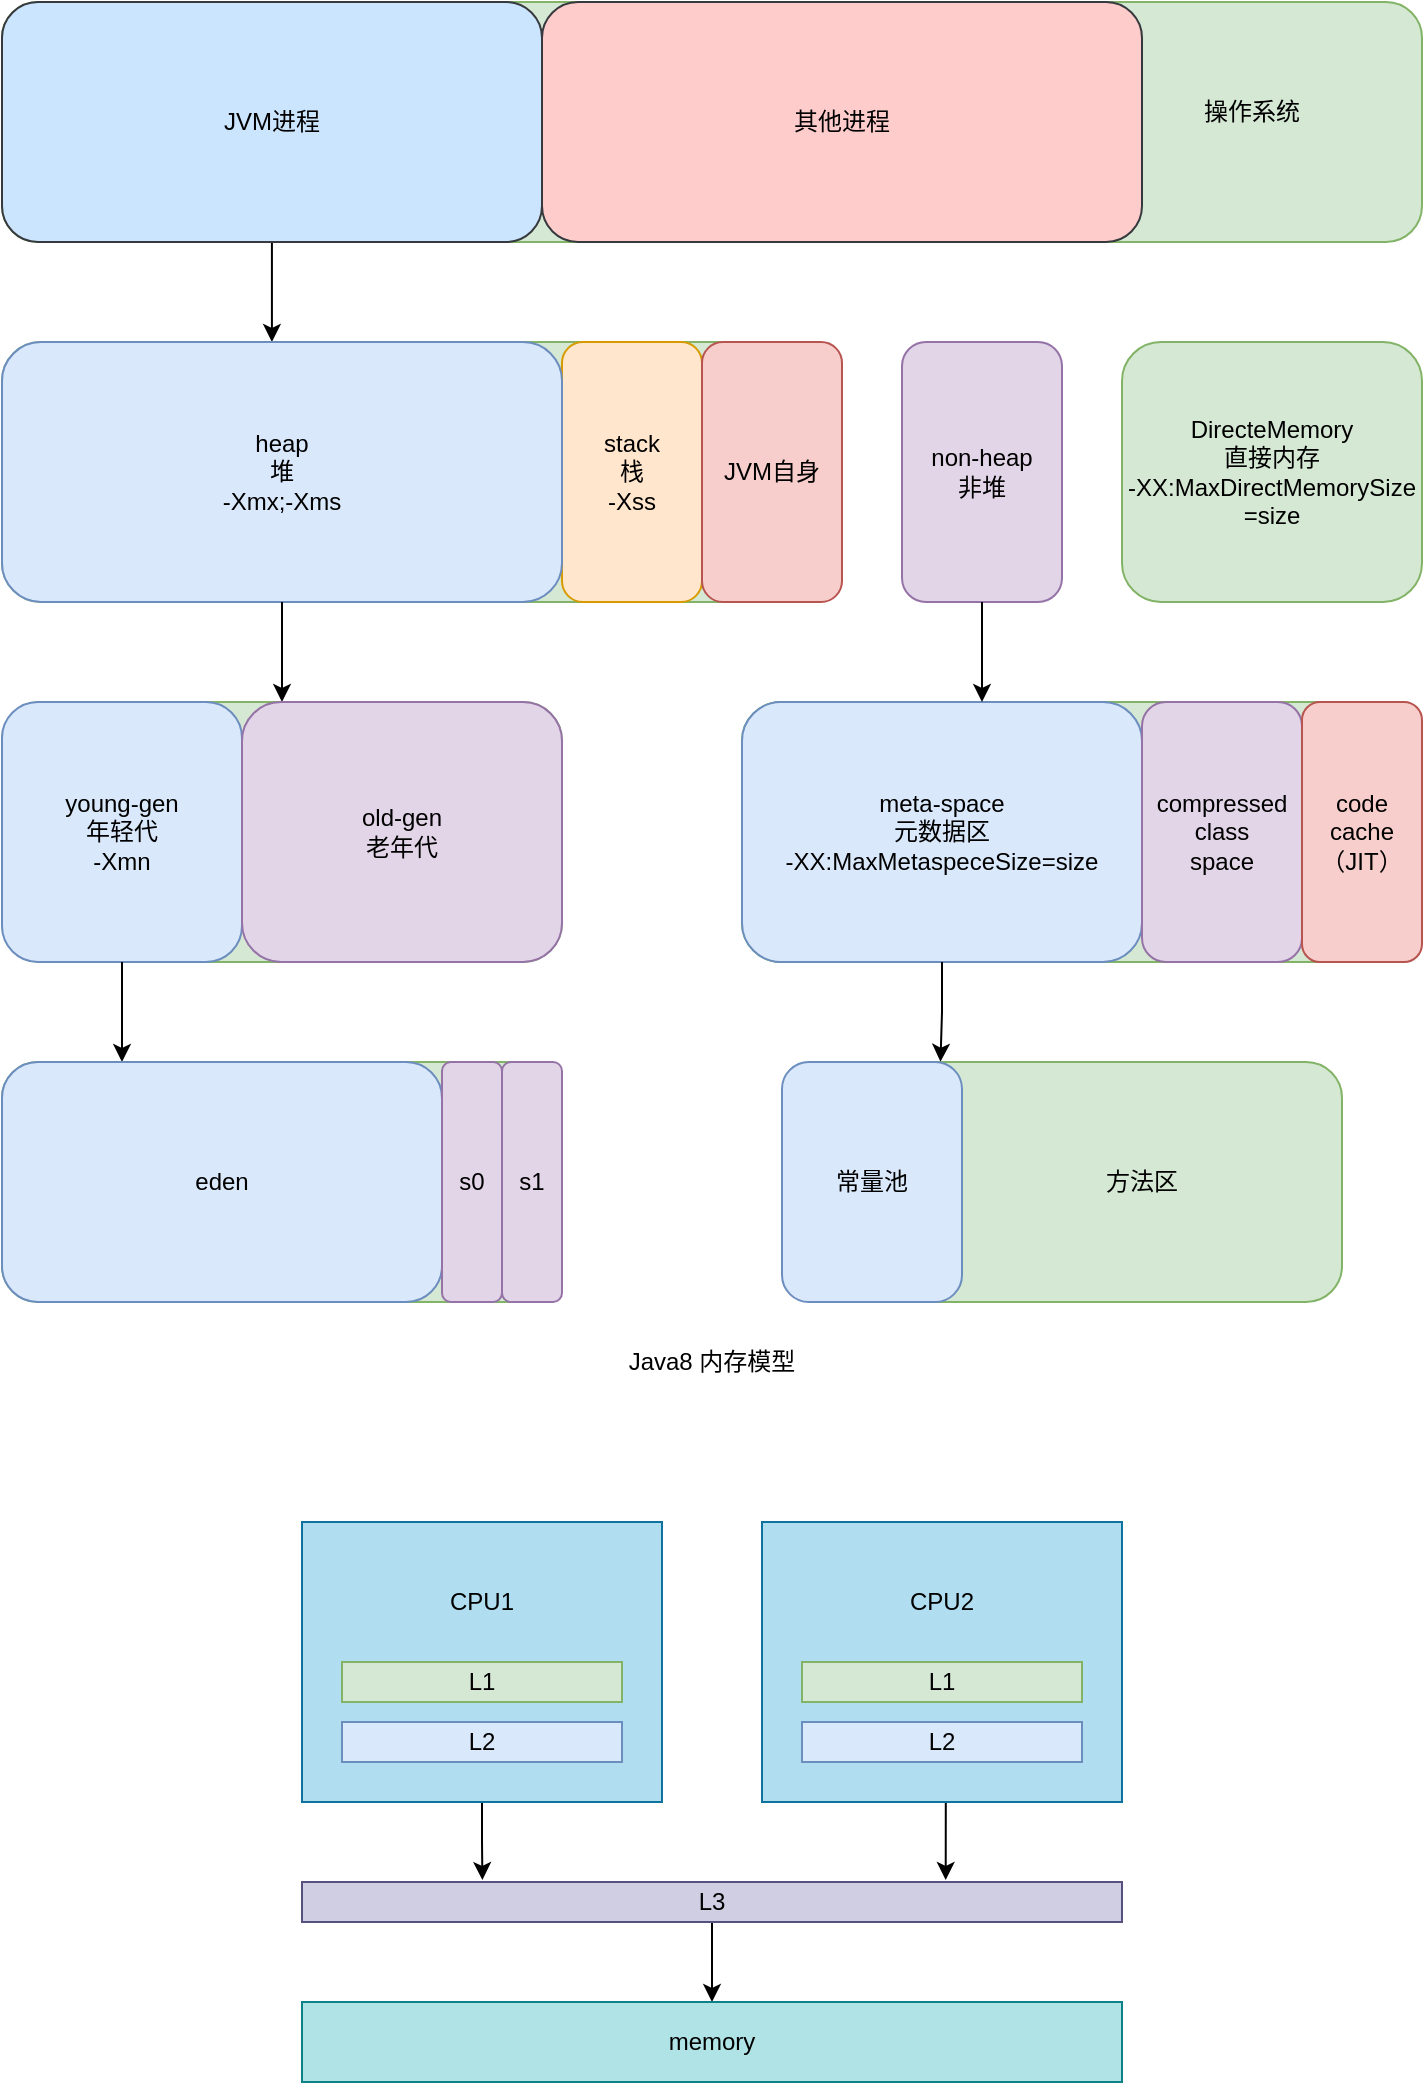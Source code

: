<mxfile version="14.8.0" type="github">
  <diagram id="Hnj8u2Z6kbTL5qg60Vhd" name="第 1 页">
    <mxGraphModel dx="946" dy="589" grid="1" gridSize="10" guides="1" tooltips="1" connect="1" arrows="1" fold="1" page="1" pageScale="1" pageWidth="3300" pageHeight="2339" math="0" shadow="0">
      <root>
        <mxCell id="0" />
        <mxCell id="1" parent="0" />
        <mxCell id="2FLW1CLS9qOiseNBJpWG-12" style="edgeStyle=orthogonalEdgeStyle;rounded=0;orthogonalLoop=1;jettySize=auto;html=1;entryX=0.22;entryY=-0.05;entryDx=0;entryDy=0;entryPerimeter=0;" parent="1" source="2FLW1CLS9qOiseNBJpWG-1" target="2FLW1CLS9qOiseNBJpWG-11" edge="1">
          <mxGeometry relative="1" as="geometry" />
        </mxCell>
        <mxCell id="2FLW1CLS9qOiseNBJpWG-1" value="" style="rounded=0;whiteSpace=wrap;html=1;fillColor=#b1ddf0;strokeColor=#10739e;" parent="1" vertex="1">
          <mxGeometry x="370" y="800" width="180" height="140" as="geometry" />
        </mxCell>
        <mxCell id="i2o0Ual5Depr8FTci9SJ-35" value="" style="group" parent="1" vertex="1" connectable="0">
          <mxGeometry x="220" y="40" width="710" height="700" as="geometry" />
        </mxCell>
        <mxCell id="i2o0Ual5Depr8FTci9SJ-1" value="" style="rounded=1;whiteSpace=wrap;html=1;fillColor=#d5e8d4;strokeColor=#82b366;" parent="i2o0Ual5Depr8FTci9SJ-35" vertex="1">
          <mxGeometry width="710" height="120" as="geometry" />
        </mxCell>
        <mxCell id="i2o0Ual5Depr8FTci9SJ-2" value="操作系统" style="text;html=1;strokeColor=none;fillColor=none;align=center;verticalAlign=middle;whiteSpace=wrap;rounded=0;" parent="i2o0Ual5Depr8FTci9SJ-35" vertex="1">
          <mxGeometry x="580" y="40" width="90" height="30" as="geometry" />
        </mxCell>
        <mxCell id="i2o0Ual5Depr8FTci9SJ-36" style="edgeStyle=orthogonalEdgeStyle;rounded=0;orthogonalLoop=1;jettySize=auto;html=1;entryX=0.482;entryY=0;entryDx=0;entryDy=0;entryPerimeter=0;" parent="i2o0Ual5Depr8FTci9SJ-35" source="i2o0Ual5Depr8FTci9SJ-3" target="i2o0Ual5Depr8FTci9SJ-11" edge="1">
          <mxGeometry relative="1" as="geometry" />
        </mxCell>
        <mxCell id="i2o0Ual5Depr8FTci9SJ-3" value="JVM进程" style="rounded=1;whiteSpace=wrap;html=1;fillColor=#cce5ff;strokeColor=#36393d;" parent="i2o0Ual5Depr8FTci9SJ-35" vertex="1">
          <mxGeometry width="270" height="120" as="geometry" />
        </mxCell>
        <mxCell id="i2o0Ual5Depr8FTci9SJ-4" value="其他进程" style="rounded=1;whiteSpace=wrap;html=1;fillColor=#ffcccc;strokeColor=#36393d;" parent="i2o0Ual5Depr8FTci9SJ-35" vertex="1">
          <mxGeometry x="270" width="300" height="120" as="geometry" />
        </mxCell>
        <mxCell id="i2o0Ual5Depr8FTci9SJ-6" value="" style="rounded=1;whiteSpace=wrap;html=1;fillColor=#d5e8d4;strokeColor=#82b366;" parent="i2o0Ual5Depr8FTci9SJ-35" vertex="1">
          <mxGeometry y="170" width="420" height="130" as="geometry" />
        </mxCell>
        <mxCell id="i2o0Ual5Depr8FTci9SJ-7" value="DirecteMemory&lt;br&gt;直接内存&lt;br&gt;-XX:MaxDirectMemorySize&lt;br&gt;=size" style="rounded=1;whiteSpace=wrap;html=1;fillColor=#d5e8d4;strokeColor=#82b366;" parent="i2o0Ual5Depr8FTci9SJ-35" vertex="1">
          <mxGeometry x="560" y="170" width="150" height="130" as="geometry" />
        </mxCell>
        <mxCell id="i2o0Ual5Depr8FTci9SJ-9" value="stack&lt;br&gt;栈&lt;br&gt;-Xss" style="rounded=1;whiteSpace=wrap;html=1;fillColor=#ffe6cc;strokeColor=#d79b00;" parent="i2o0Ual5Depr8FTci9SJ-35" vertex="1">
          <mxGeometry x="280" y="170" width="70" height="130" as="geometry" />
        </mxCell>
        <mxCell id="i2o0Ual5Depr8FTci9SJ-10" value="JVM自身" style="rounded=1;whiteSpace=wrap;html=1;fillColor=#f8cecc;strokeColor=#b85450;" parent="i2o0Ual5Depr8FTci9SJ-35" vertex="1">
          <mxGeometry x="350" y="170" width="70" height="130" as="geometry" />
        </mxCell>
        <mxCell id="i2o0Ual5Depr8FTci9SJ-11" value="heap&lt;br&gt;堆&lt;br&gt;-Xmx;-Xms" style="rounded=1;whiteSpace=wrap;html=1;fillColor=#dae8fc;strokeColor=#6c8ebf;" parent="i2o0Ual5Depr8FTci9SJ-35" vertex="1">
          <mxGeometry y="170" width="280" height="130" as="geometry" />
        </mxCell>
        <mxCell id="i2o0Ual5Depr8FTci9SJ-13" value="" style="rounded=1;whiteSpace=wrap;html=1;fillColor=#d5e8d4;strokeColor=#82b366;" parent="i2o0Ual5Depr8FTci9SJ-35" vertex="1">
          <mxGeometry y="350" width="280" height="130" as="geometry" />
        </mxCell>
        <mxCell id="i2o0Ual5Depr8FTci9SJ-14" value="young-gen&lt;br&gt;年轻代&lt;br&gt;-Xmn" style="rounded=1;whiteSpace=wrap;html=1;fillColor=#dae8fc;strokeColor=#6c8ebf;" parent="i2o0Ual5Depr8FTci9SJ-35" vertex="1">
          <mxGeometry y="350" width="120" height="130" as="geometry" />
        </mxCell>
        <mxCell id="i2o0Ual5Depr8FTci9SJ-17" style="edgeStyle=orthogonalEdgeStyle;rounded=0;orthogonalLoop=1;jettySize=auto;html=1;entryX=0.125;entryY=0;entryDx=0;entryDy=0;entryPerimeter=0;" parent="i2o0Ual5Depr8FTci9SJ-35" source="i2o0Ual5Depr8FTci9SJ-11" target="i2o0Ual5Depr8FTci9SJ-15" edge="1">
          <mxGeometry relative="1" as="geometry" />
        </mxCell>
        <mxCell id="i2o0Ual5Depr8FTci9SJ-15" value="old-gen&lt;br&gt;老年代" style="rounded=1;whiteSpace=wrap;html=1;fillColor=#e1d5e7;strokeColor=#9673a6;" parent="i2o0Ual5Depr8FTci9SJ-35" vertex="1">
          <mxGeometry x="120" y="350" width="160" height="130" as="geometry" />
        </mxCell>
        <mxCell id="i2o0Ual5Depr8FTci9SJ-18" value="" style="whiteSpace=wrap;html=1;rounded=1;strokeColor=#82b366;fillColor=#d5e8d4;" parent="i2o0Ual5Depr8FTci9SJ-35" vertex="1">
          <mxGeometry y="530" width="280" height="120" as="geometry" />
        </mxCell>
        <mxCell id="i2o0Ual5Depr8FTci9SJ-19" value="" style="edgeStyle=orthogonalEdgeStyle;rounded=0;orthogonalLoop=1;jettySize=auto;html=1;" parent="i2o0Ual5Depr8FTci9SJ-35" source="i2o0Ual5Depr8FTci9SJ-14" edge="1">
          <mxGeometry relative="1" as="geometry">
            <mxPoint x="60" y="530" as="targetPoint" />
          </mxGeometry>
        </mxCell>
        <mxCell id="i2o0Ual5Depr8FTci9SJ-20" value="eden" style="rounded=1;whiteSpace=wrap;html=1;fillColor=#dae8fc;strokeColor=#6c8ebf;" parent="i2o0Ual5Depr8FTci9SJ-35" vertex="1">
          <mxGeometry y="530" width="220" height="120" as="geometry" />
        </mxCell>
        <mxCell id="i2o0Ual5Depr8FTci9SJ-21" value="s0" style="rounded=1;whiteSpace=wrap;html=1;fillColor=#e1d5e7;strokeColor=#9673a6;" parent="i2o0Ual5Depr8FTci9SJ-35" vertex="1">
          <mxGeometry x="220" y="530" width="30" height="120" as="geometry" />
        </mxCell>
        <mxCell id="i2o0Ual5Depr8FTci9SJ-22" value="s1" style="rounded=1;whiteSpace=wrap;html=1;fillColor=#e1d5e7;strokeColor=#9673a6;" parent="i2o0Ual5Depr8FTci9SJ-35" vertex="1">
          <mxGeometry x="250" y="530" width="30" height="120" as="geometry" />
        </mxCell>
        <mxCell id="i2o0Ual5Depr8FTci9SJ-23" value="" style="rounded=1;whiteSpace=wrap;html=1;fillColor=#d5e8d4;strokeColor=#82b366;" parent="i2o0Ual5Depr8FTci9SJ-35" vertex="1">
          <mxGeometry x="370" y="350" width="340" height="130" as="geometry" />
        </mxCell>
        <mxCell id="i2o0Ual5Depr8FTci9SJ-25" value="meta-space&lt;br&gt;元数据区&lt;br&gt;-XX:MaxMetaspeceSize=size" style="rounded=1;whiteSpace=wrap;html=1;fillColor=#dae8fc;strokeColor=#6c8ebf;" parent="i2o0Ual5Depr8FTci9SJ-35" vertex="1">
          <mxGeometry x="370" y="350" width="200" height="130" as="geometry" />
        </mxCell>
        <mxCell id="i2o0Ual5Depr8FTci9SJ-26" value="compressed&lt;br&gt;class&lt;br&gt;space" style="rounded=1;whiteSpace=wrap;html=1;fillColor=#e1d5e7;strokeColor=#9673a6;" parent="i2o0Ual5Depr8FTci9SJ-35" vertex="1">
          <mxGeometry x="570" y="350" width="80" height="130" as="geometry" />
        </mxCell>
        <mxCell id="i2o0Ual5Depr8FTci9SJ-27" value="code&lt;br&gt;cache&lt;br&gt;（JIT）" style="rounded=1;whiteSpace=wrap;html=1;fillColor=#f8cecc;strokeColor=#b85450;" parent="i2o0Ual5Depr8FTci9SJ-35" vertex="1">
          <mxGeometry x="650" y="350" width="60" height="130" as="geometry" />
        </mxCell>
        <mxCell id="i2o0Ual5Depr8FTci9SJ-29" value="" style="whiteSpace=wrap;html=1;rounded=1;strokeColor=#82b366;fillColor=#d5e8d4;" parent="i2o0Ual5Depr8FTci9SJ-35" vertex="1">
          <mxGeometry x="390" y="530" width="280" height="120" as="geometry" />
        </mxCell>
        <mxCell id="i2o0Ual5Depr8FTci9SJ-30" style="edgeStyle=orthogonalEdgeStyle;rounded=0;orthogonalLoop=1;jettySize=auto;html=1;entryX=0.283;entryY=-0.001;entryDx=0;entryDy=0;entryPerimeter=0;" parent="i2o0Ual5Depr8FTci9SJ-35" source="i2o0Ual5Depr8FTci9SJ-25" target="i2o0Ual5Depr8FTci9SJ-29" edge="1">
          <mxGeometry relative="1" as="geometry" />
        </mxCell>
        <mxCell id="i2o0Ual5Depr8FTci9SJ-31" value="常量池" style="rounded=1;whiteSpace=wrap;html=1;fillColor=#dae8fc;strokeColor=#6c8ebf;" parent="i2o0Ual5Depr8FTci9SJ-35" vertex="1">
          <mxGeometry x="390" y="530" width="90" height="120" as="geometry" />
        </mxCell>
        <mxCell id="i2o0Ual5Depr8FTci9SJ-32" value="方法区" style="text;html=1;strokeColor=none;fillColor=none;align=center;verticalAlign=middle;whiteSpace=wrap;rounded=0;" parent="i2o0Ual5Depr8FTci9SJ-35" vertex="1">
          <mxGeometry x="550" y="580" width="40" height="20" as="geometry" />
        </mxCell>
        <mxCell id="i2o0Ual5Depr8FTci9SJ-34" value="Java8 内存模型" style="text;html=1;strokeColor=none;fillColor=none;align=center;verticalAlign=middle;whiteSpace=wrap;rounded=0;" parent="i2o0Ual5Depr8FTci9SJ-35" vertex="1">
          <mxGeometry x="265" y="660" width="180" height="40" as="geometry" />
        </mxCell>
        <mxCell id="i2o0Ual5Depr8FTci9SJ-12" value="non-heap&lt;br&gt;非堆" style="rounded=1;whiteSpace=wrap;html=1;fillColor=#e1d5e7;strokeColor=#9673a6;" parent="i2o0Ual5Depr8FTci9SJ-35" vertex="1">
          <mxGeometry x="450" y="170" width="80" height="130" as="geometry" />
        </mxCell>
        <mxCell id="T1Gyrw0ThtfeSEBhmDdN-2" style="edgeStyle=orthogonalEdgeStyle;rounded=0;orthogonalLoop=1;jettySize=auto;html=1;" parent="1" source="i2o0Ual5Depr8FTci9SJ-12" edge="1">
          <mxGeometry relative="1" as="geometry">
            <mxPoint x="710" y="390" as="targetPoint" />
          </mxGeometry>
        </mxCell>
        <mxCell id="2FLW1CLS9qOiseNBJpWG-2" value="L1" style="rounded=0;whiteSpace=wrap;html=1;fillColor=#d5e8d4;strokeColor=#82b366;" parent="1" vertex="1">
          <mxGeometry x="390" y="870" width="140" height="20" as="geometry" />
        </mxCell>
        <mxCell id="2FLW1CLS9qOiseNBJpWG-3" value="L2" style="rounded=0;whiteSpace=wrap;html=1;fillColor=#dae8fc;strokeColor=#6c8ebf;" parent="1" vertex="1">
          <mxGeometry x="390" y="900" width="140" height="20" as="geometry" />
        </mxCell>
        <mxCell id="2FLW1CLS9qOiseNBJpWG-6" value="CPU1" style="text;html=1;strokeColor=none;fillColor=none;align=center;verticalAlign=middle;whiteSpace=wrap;rounded=0;" parent="1" vertex="1">
          <mxGeometry x="440" y="830" width="40" height="20" as="geometry" />
        </mxCell>
        <mxCell id="2FLW1CLS9qOiseNBJpWG-13" style="edgeStyle=orthogonalEdgeStyle;rounded=0;orthogonalLoop=1;jettySize=auto;html=1;exitX=0.5;exitY=1;exitDx=0;exitDy=0;entryX=0.785;entryY=-0.05;entryDx=0;entryDy=0;entryPerimeter=0;" parent="1" source="2FLW1CLS9qOiseNBJpWG-7" target="2FLW1CLS9qOiseNBJpWG-11" edge="1">
          <mxGeometry relative="1" as="geometry" />
        </mxCell>
        <mxCell id="2FLW1CLS9qOiseNBJpWG-7" value="" style="rounded=0;whiteSpace=wrap;html=1;fillColor=#b1ddf0;strokeColor=#10739e;" parent="1" vertex="1">
          <mxGeometry x="600" y="800" width="180" height="140" as="geometry" />
        </mxCell>
        <mxCell id="2FLW1CLS9qOiseNBJpWG-8" value="L1" style="rounded=0;whiteSpace=wrap;html=1;fillColor=#d5e8d4;strokeColor=#82b366;" parent="1" vertex="1">
          <mxGeometry x="620" y="870" width="140" height="20" as="geometry" />
        </mxCell>
        <mxCell id="2FLW1CLS9qOiseNBJpWG-9" value="L2" style="rounded=0;whiteSpace=wrap;html=1;fillColor=#dae8fc;strokeColor=#6c8ebf;" parent="1" vertex="1">
          <mxGeometry x="620" y="900" width="140" height="20" as="geometry" />
        </mxCell>
        <mxCell id="2FLW1CLS9qOiseNBJpWG-10" value="CPU2" style="text;html=1;strokeColor=none;fillColor=none;align=center;verticalAlign=middle;whiteSpace=wrap;rounded=0;" parent="1" vertex="1">
          <mxGeometry x="670" y="830" width="40" height="20" as="geometry" />
        </mxCell>
        <mxCell id="2FLW1CLS9qOiseNBJpWG-15" style="edgeStyle=orthogonalEdgeStyle;rounded=0;orthogonalLoop=1;jettySize=auto;html=1;entryX=0.5;entryY=0;entryDx=0;entryDy=0;" parent="1" source="2FLW1CLS9qOiseNBJpWG-11" target="2FLW1CLS9qOiseNBJpWG-14" edge="1">
          <mxGeometry relative="1" as="geometry" />
        </mxCell>
        <mxCell id="2FLW1CLS9qOiseNBJpWG-11" value="L3" style="rounded=0;whiteSpace=wrap;html=1;fillColor=#d0cee2;strokeColor=#56517e;" parent="1" vertex="1">
          <mxGeometry x="370" y="980" width="410" height="20" as="geometry" />
        </mxCell>
        <mxCell id="2FLW1CLS9qOiseNBJpWG-14" value="memory" style="rounded=0;whiteSpace=wrap;html=1;fillColor=#b0e3e6;strokeColor=#0e8088;" parent="1" vertex="1">
          <mxGeometry x="370" y="1040" width="410" height="40" as="geometry" />
        </mxCell>
      </root>
    </mxGraphModel>
  </diagram>
</mxfile>
